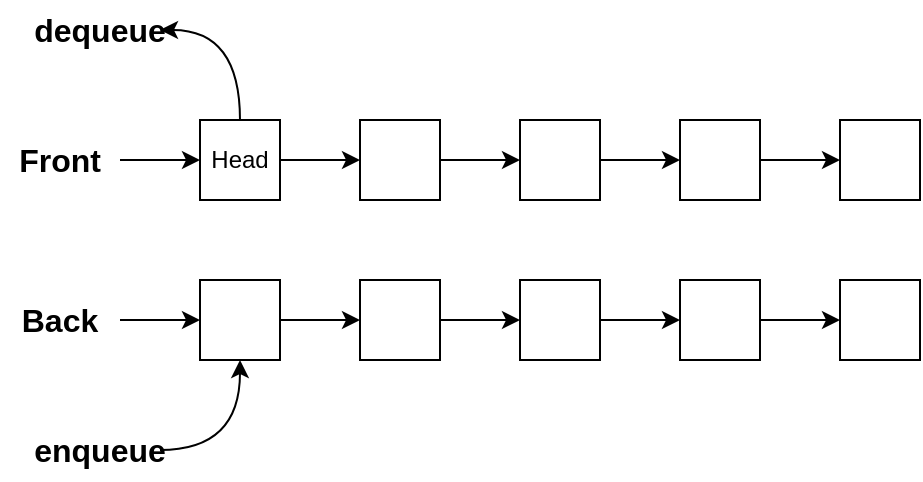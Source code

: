 <mxfile version="16.5.1" type="device"><diagram id="eT3flT6mXaYOfFoYxztU" name="Page-1"><mxGraphModel dx="745" dy="513" grid="1" gridSize="10" guides="1" tooltips="1" connect="1" arrows="1" fold="1" page="1" pageScale="1" pageWidth="850" pageHeight="1100" math="0" shadow="0"><root><mxCell id="0"/><mxCell id="1" parent="0"/><mxCell id="hMgdNvXkL2gu3kcZcZsP-15" value="" style="edgeStyle=orthogonalEdgeStyle;rounded=0;orthogonalLoop=1;jettySize=auto;html=1;" edge="1" parent="1" source="hMgdNvXkL2gu3kcZcZsP-1" target="hMgdNvXkL2gu3kcZcZsP-2"><mxGeometry relative="1" as="geometry"/></mxCell><mxCell id="hMgdNvXkL2gu3kcZcZsP-25" style="edgeStyle=orthogonalEdgeStyle;rounded=0;orthogonalLoop=1;jettySize=auto;html=1;exitX=0.5;exitY=0;exitDx=0;exitDy=0;entryX=1;entryY=0.5;entryDx=0;entryDy=0;fontSize=16;curved=1;" edge="1" parent="1" source="hMgdNvXkL2gu3kcZcZsP-1" target="hMgdNvXkL2gu3kcZcZsP-24"><mxGeometry relative="1" as="geometry"/></mxCell><mxCell id="hMgdNvXkL2gu3kcZcZsP-1" value="Head" style="rounded=0;whiteSpace=wrap;html=1;" vertex="1" parent="1"><mxGeometry x="200" y="120" width="40" height="40" as="geometry"/></mxCell><mxCell id="hMgdNvXkL2gu3kcZcZsP-16" value="" style="edgeStyle=orthogonalEdgeStyle;rounded=0;orthogonalLoop=1;jettySize=auto;html=1;" edge="1" parent="1" source="hMgdNvXkL2gu3kcZcZsP-2" target="hMgdNvXkL2gu3kcZcZsP-3"><mxGeometry relative="1" as="geometry"/></mxCell><mxCell id="hMgdNvXkL2gu3kcZcZsP-2" value="" style="rounded=0;whiteSpace=wrap;html=1;" vertex="1" parent="1"><mxGeometry x="280" y="120" width="40" height="40" as="geometry"/></mxCell><mxCell id="hMgdNvXkL2gu3kcZcZsP-17" value="" style="edgeStyle=orthogonalEdgeStyle;rounded=0;orthogonalLoop=1;jettySize=auto;html=1;" edge="1" parent="1" source="hMgdNvXkL2gu3kcZcZsP-3" target="hMgdNvXkL2gu3kcZcZsP-4"><mxGeometry relative="1" as="geometry"/></mxCell><mxCell id="hMgdNvXkL2gu3kcZcZsP-3" value="" style="rounded=0;whiteSpace=wrap;html=1;" vertex="1" parent="1"><mxGeometry x="360" y="120" width="40" height="40" as="geometry"/></mxCell><mxCell id="hMgdNvXkL2gu3kcZcZsP-18" value="" style="edgeStyle=orthogonalEdgeStyle;rounded=0;orthogonalLoop=1;jettySize=auto;html=1;" edge="1" parent="1" source="hMgdNvXkL2gu3kcZcZsP-4" target="hMgdNvXkL2gu3kcZcZsP-5"><mxGeometry relative="1" as="geometry"/></mxCell><mxCell id="hMgdNvXkL2gu3kcZcZsP-4" value="" style="rounded=0;whiteSpace=wrap;html=1;" vertex="1" parent="1"><mxGeometry x="440" y="120" width="40" height="40" as="geometry"/></mxCell><mxCell id="hMgdNvXkL2gu3kcZcZsP-5" value="" style="rounded=0;whiteSpace=wrap;html=1;" vertex="1" parent="1"><mxGeometry x="520" y="120" width="40" height="40" as="geometry"/></mxCell><mxCell id="hMgdNvXkL2gu3kcZcZsP-19" value="" style="edgeStyle=orthogonalEdgeStyle;rounded=0;orthogonalLoop=1;jettySize=auto;html=1;" edge="1" parent="1" source="hMgdNvXkL2gu3kcZcZsP-6" target="hMgdNvXkL2gu3kcZcZsP-7"><mxGeometry relative="1" as="geometry"/></mxCell><mxCell id="hMgdNvXkL2gu3kcZcZsP-6" value="" style="rounded=0;whiteSpace=wrap;html=1;" vertex="1" parent="1"><mxGeometry x="200" y="200" width="40" height="40" as="geometry"/></mxCell><mxCell id="hMgdNvXkL2gu3kcZcZsP-20" value="" style="edgeStyle=orthogonalEdgeStyle;rounded=0;orthogonalLoop=1;jettySize=auto;html=1;" edge="1" parent="1" source="hMgdNvXkL2gu3kcZcZsP-7" target="hMgdNvXkL2gu3kcZcZsP-8"><mxGeometry relative="1" as="geometry"/></mxCell><mxCell id="hMgdNvXkL2gu3kcZcZsP-7" value="" style="rounded=0;whiteSpace=wrap;html=1;" vertex="1" parent="1"><mxGeometry x="280" y="200" width="40" height="40" as="geometry"/></mxCell><mxCell id="hMgdNvXkL2gu3kcZcZsP-21" value="" style="edgeStyle=orthogonalEdgeStyle;rounded=0;orthogonalLoop=1;jettySize=auto;html=1;" edge="1" parent="1" source="hMgdNvXkL2gu3kcZcZsP-8" target="hMgdNvXkL2gu3kcZcZsP-9"><mxGeometry relative="1" as="geometry"/></mxCell><mxCell id="hMgdNvXkL2gu3kcZcZsP-8" value="" style="rounded=0;whiteSpace=wrap;html=1;" vertex="1" parent="1"><mxGeometry x="360" y="200" width="40" height="40" as="geometry"/></mxCell><mxCell id="hMgdNvXkL2gu3kcZcZsP-22" value="" style="edgeStyle=orthogonalEdgeStyle;rounded=0;orthogonalLoop=1;jettySize=auto;html=1;" edge="1" parent="1" source="hMgdNvXkL2gu3kcZcZsP-9" target="hMgdNvXkL2gu3kcZcZsP-10"><mxGeometry relative="1" as="geometry"/></mxCell><mxCell id="hMgdNvXkL2gu3kcZcZsP-9" value="" style="rounded=0;whiteSpace=wrap;html=1;" vertex="1" parent="1"><mxGeometry x="440" y="200" width="40" height="40" as="geometry"/></mxCell><mxCell id="hMgdNvXkL2gu3kcZcZsP-10" value="" style="rounded=0;whiteSpace=wrap;html=1;" vertex="1" parent="1"><mxGeometry x="520" y="200" width="40" height="40" as="geometry"/></mxCell><mxCell id="hMgdNvXkL2gu3kcZcZsP-13" value="" style="edgeStyle=orthogonalEdgeStyle;rounded=0;orthogonalLoop=1;jettySize=auto;html=1;" edge="1" parent="1" source="hMgdNvXkL2gu3kcZcZsP-11" target="hMgdNvXkL2gu3kcZcZsP-1"><mxGeometry relative="1" as="geometry"/></mxCell><mxCell id="hMgdNvXkL2gu3kcZcZsP-11" value="Front" style="text;html=1;strokeColor=none;fillColor=none;align=center;verticalAlign=middle;whiteSpace=wrap;rounded=0;fontSize=16;fontStyle=1" vertex="1" parent="1"><mxGeometry x="100" y="125" width="60" height="30" as="geometry"/></mxCell><mxCell id="hMgdNvXkL2gu3kcZcZsP-14" value="" style="edgeStyle=orthogonalEdgeStyle;rounded=0;orthogonalLoop=1;jettySize=auto;html=1;" edge="1" parent="1" source="hMgdNvXkL2gu3kcZcZsP-12" target="hMgdNvXkL2gu3kcZcZsP-6"><mxGeometry relative="1" as="geometry"/></mxCell><mxCell id="hMgdNvXkL2gu3kcZcZsP-12" value="Back" style="text;html=1;strokeColor=none;fillColor=none;align=center;verticalAlign=middle;whiteSpace=wrap;rounded=0;fontSize=16;fontStyle=1" vertex="1" parent="1"><mxGeometry x="100" y="205" width="60" height="30" as="geometry"/></mxCell><mxCell id="hMgdNvXkL2gu3kcZcZsP-26" style="edgeStyle=orthogonalEdgeStyle;curved=1;rounded=0;orthogonalLoop=1;jettySize=auto;html=1;exitX=1;exitY=0.5;exitDx=0;exitDy=0;entryX=0.5;entryY=1;entryDx=0;entryDy=0;fontSize=16;" edge="1" parent="1" source="hMgdNvXkL2gu3kcZcZsP-23" target="hMgdNvXkL2gu3kcZcZsP-6"><mxGeometry relative="1" as="geometry"/></mxCell><mxCell id="hMgdNvXkL2gu3kcZcZsP-23" value="&lt;b&gt;enqueue&lt;/b&gt;" style="text;html=1;strokeColor=none;fillColor=none;align=center;verticalAlign=middle;whiteSpace=wrap;rounded=0;fontSize=16;" vertex="1" parent="1"><mxGeometry x="120" y="270" width="60" height="30" as="geometry"/></mxCell><mxCell id="hMgdNvXkL2gu3kcZcZsP-24" value="&lt;b&gt;dequeue&lt;/b&gt;" style="text;html=1;strokeColor=none;fillColor=none;align=center;verticalAlign=middle;whiteSpace=wrap;rounded=0;fontSize=16;" vertex="1" parent="1"><mxGeometry x="120" y="60" width="60" height="30" as="geometry"/></mxCell></root></mxGraphModel></diagram></mxfile>